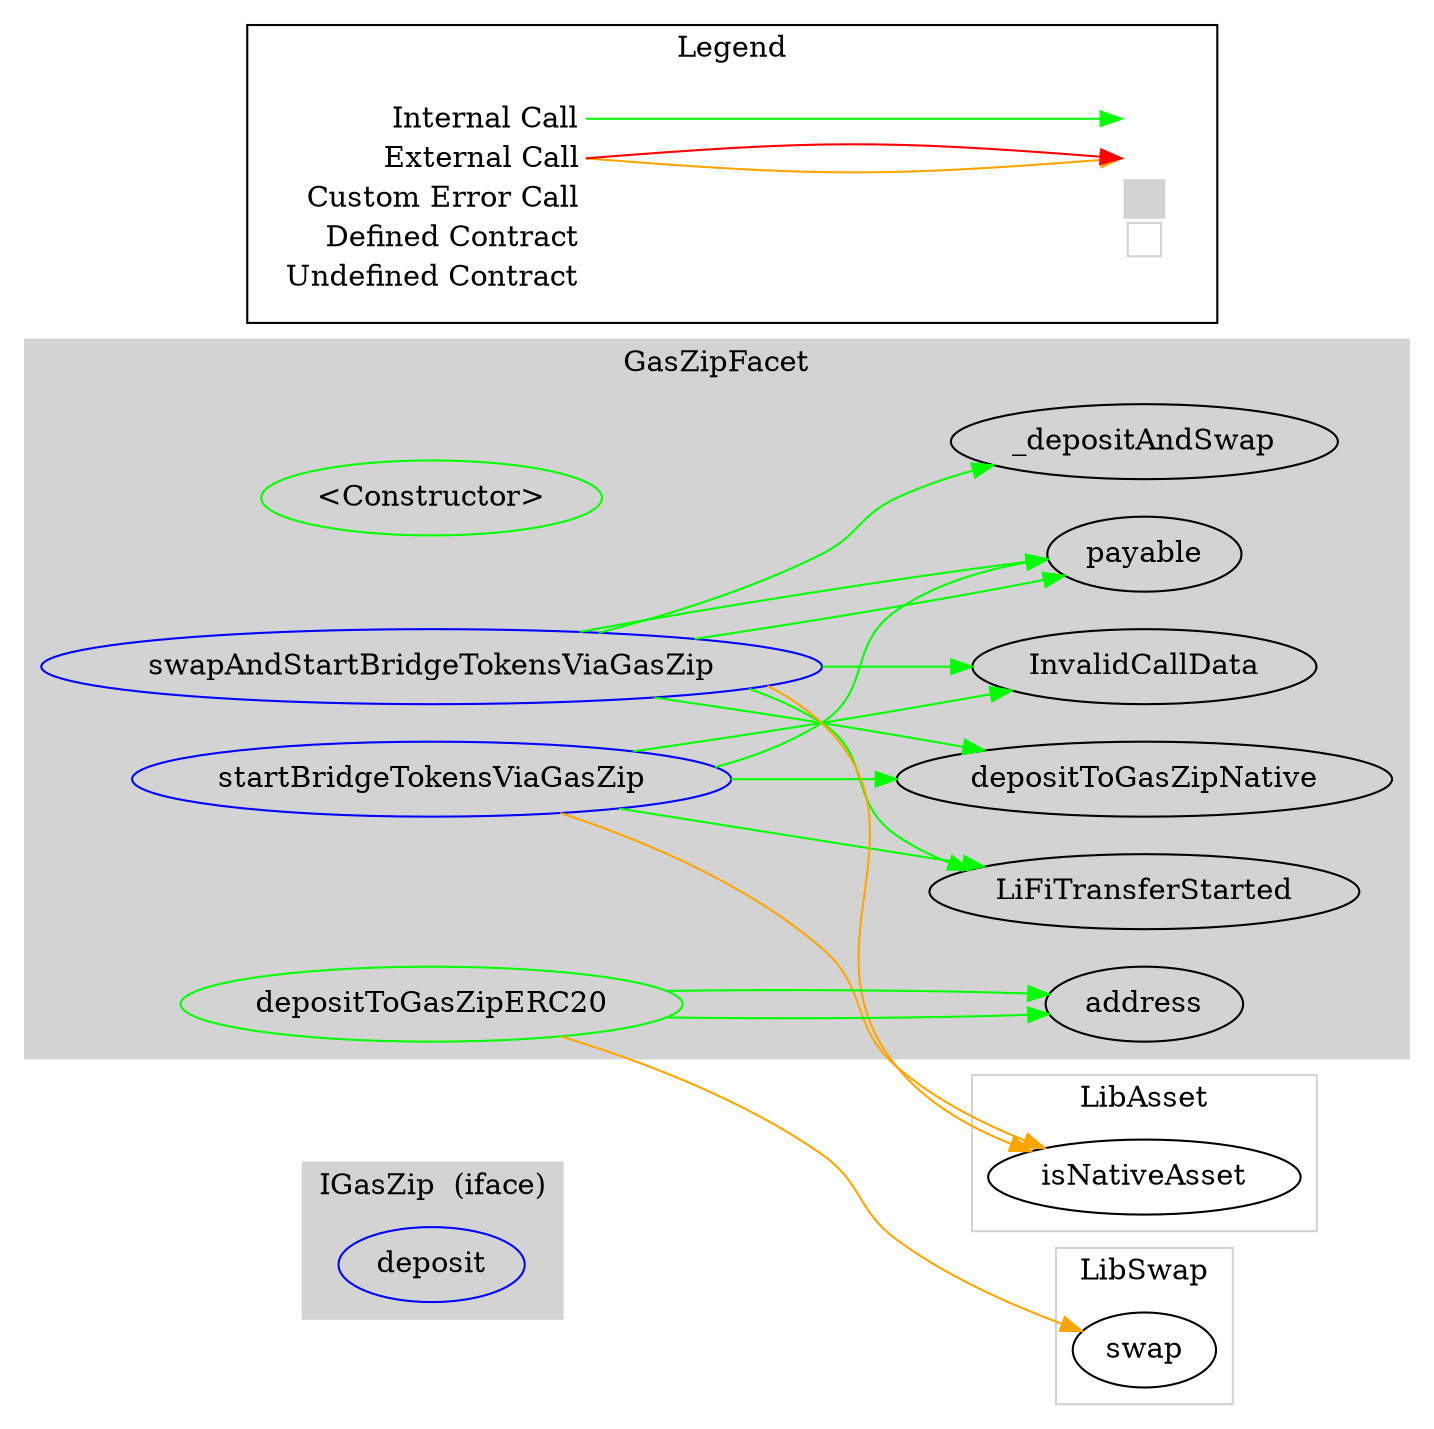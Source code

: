 digraph G {
  graph [ ratio = "auto", page = "100", compound =true ];
subgraph "clusterIGasZip" {
  graph [ label = "IGasZip  (iface)", color = "lightgray", style = "filled", bgcolor = "lightgray" ];
  "IGasZip.deposit" [ label = "deposit", color = "blue" ];
}

subgraph "clusterGasZipFacet" {
  graph [ label = "GasZipFacet", color = "lightgray", style = "filled", bgcolor = "lightgray" ];
  "GasZipFacet.<Constructor>" [ label = "<Constructor>", color = "green" ];
  "GasZipFacet.startBridgeTokensViaGasZip" [ label = "startBridgeTokensViaGasZip", color = "blue" ];
  "GasZipFacet.swapAndStartBridgeTokensViaGasZip" [ label = "swapAndStartBridgeTokensViaGasZip", color = "blue" ];
  "GasZipFacet.depositToGasZipERC20" [ label = "depositToGasZipERC20", color = "green" ];
  "GasZipFacet.depositToGasZipNative" [ label = "depositToGasZipNative" ];
  "GasZipFacet.InvalidCallData" [ label = "InvalidCallData" ];
  "GasZipFacet.LiFiTransferStarted" [ label = "LiFiTransferStarted" ];
  "GasZipFacet.payable" [ label = "payable" ];
  "GasZipFacet._depositAndSwap" [ label = "_depositAndSwap" ];
  "GasZipFacet.address" [ label = "address" ];
}

subgraph "clusterLibAsset" {
  graph [ label = "LibAsset", color = "lightgray" ];
  "LibAsset.isNativeAsset" [ label = "isNativeAsset" ];
}

subgraph "clusterLibSwap" {
  graph [ label = "LibSwap", color = "lightgray" ];
  "LibSwap.swap" [ label = "swap" ];
}

  "GasZipFacet.startBridgeTokensViaGasZip";
  "LibAsset.isNativeAsset";
  "GasZipFacet.InvalidCallData";
  "GasZipFacet.depositToGasZipNative";
  "GasZipFacet.LiFiTransferStarted";
  "GasZipFacet.payable";
  "GasZipFacet.swapAndStartBridgeTokensViaGasZip";
  "GasZipFacet._depositAndSwap";
  "GasZipFacet.depositToGasZipERC20";
  "GasZipFacet.address";
  "LibSwap.swap";
  "GasZipFacet.startBridgeTokensViaGasZip" -> "LibAsset.isNativeAsset" [ color = "orange" ];
  "GasZipFacet.startBridgeTokensViaGasZip" -> "GasZipFacet.InvalidCallData" [ color = "green" ];
  "GasZipFacet.startBridgeTokensViaGasZip" -> "GasZipFacet.depositToGasZipNative" [ color = "green" ];
  "GasZipFacet.startBridgeTokensViaGasZip" -> "GasZipFacet.LiFiTransferStarted" [ color = "green" ];
  "GasZipFacet.startBridgeTokensViaGasZip" -> "GasZipFacet.payable" [ color = "green" ];
  "GasZipFacet.swapAndStartBridgeTokensViaGasZip" -> "LibAsset.isNativeAsset" [ color = "orange" ];
  "GasZipFacet.swapAndStartBridgeTokensViaGasZip" -> "GasZipFacet.InvalidCallData" [ color = "green" ];
  "GasZipFacet.swapAndStartBridgeTokensViaGasZip" -> "GasZipFacet._depositAndSwap" [ color = "green" ];
  "GasZipFacet.swapAndStartBridgeTokensViaGasZip" -> "GasZipFacet.payable" [ color = "green" ];
  "GasZipFacet.swapAndStartBridgeTokensViaGasZip" -> "GasZipFacet.depositToGasZipNative" [ color = "green" ];
  "GasZipFacet.swapAndStartBridgeTokensViaGasZip" -> "GasZipFacet.LiFiTransferStarted" [ color = "green" ];
  "GasZipFacet.swapAndStartBridgeTokensViaGasZip" -> "GasZipFacet.payable" [ color = "green" ];
  "GasZipFacet.depositToGasZipERC20" -> "GasZipFacet.address" [ color = "green" ];
  "GasZipFacet.depositToGasZipERC20" -> "LibSwap.swap" [ color = "orange" ];
  "GasZipFacet.depositToGasZipERC20" -> "GasZipFacet.address" [ color = "green" ];


rankdir=LR
node [shape=plaintext]
subgraph cluster_01 { 
label = "Legend";
key [label=<<table border="0" cellpadding="2" cellspacing="0" cellborder="0">
  <tr><td align="right" port="i1">Internal Call</td></tr>
  <tr><td align="right" port="i2">External Call</td></tr>
  <tr><td align="right" port="i2">Custom Error Call</td></tr>
  <tr><td align="right" port="i3">Defined Contract</td></tr>
  <tr><td align="right" port="i4">Undefined Contract</td></tr>
  </table>>]
key2 [label=<<table border="0" cellpadding="2" cellspacing="0" cellborder="0">
  <tr><td port="i1">&nbsp;&nbsp;&nbsp;</td></tr>
  <tr><td port="i2">&nbsp;&nbsp;&nbsp;</td></tr>
  <tr><td port="i3" bgcolor="lightgray">&nbsp;&nbsp;&nbsp;</td></tr>
  <tr><td port="i4">
    <table border="1" cellborder="0" cellspacing="0" cellpadding="7" color="lightgray">
      <tr>
       <td></td>
      </tr>
     </table>
  </td></tr>
  </table>>]
key:i1:e -> key2:i1:w [color="green"]
key:i2:e -> key2:i2:w [color="orange"]
key:i2:e -> key2:i2:w [color="red"]
}
}

